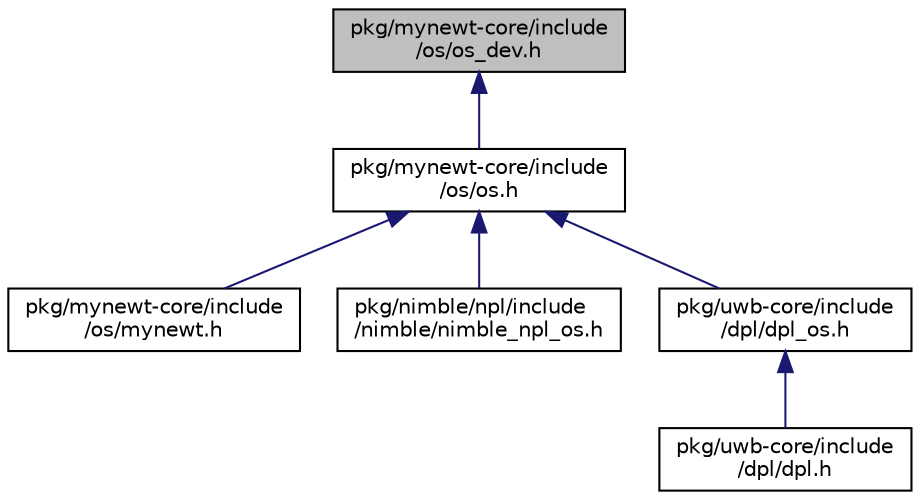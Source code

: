 digraph "pkg/mynewt-core/include/os/os_dev.h"
{
 // LATEX_PDF_SIZE
  edge [fontname="Helvetica",fontsize="10",labelfontname="Helvetica",labelfontsize="10"];
  node [fontname="Helvetica",fontsize="10",shape=record];
  Node1 [label="pkg/mynewt-core/include\l/os/os_dev.h",height=0.2,width=0.4,color="black", fillcolor="grey75", style="filled", fontcolor="black",tooltip="Abstraction layer for RIOT adaption."];
  Node1 -> Node2 [dir="back",color="midnightblue",fontsize="10",style="solid",fontname="Helvetica"];
  Node2 [label="pkg/mynewt-core/include\l/os/os.h",height=0.2,width=0.4,color="black", fillcolor="white", style="filled",URL="$os_8h.html",tooltip="Apache Mynewt Copyright 2015-2021 The Apache Software Foundation."];
  Node2 -> Node3 [dir="back",color="midnightblue",fontsize="10",style="solid",fontname="Helvetica"];
  Node3 [label="pkg/mynewt-core/include\l/os/mynewt.h",height=0.2,width=0.4,color="black", fillcolor="white", style="filled",URL="$mynewt_8h.html",tooltip="mynewt-core header"];
  Node2 -> Node4 [dir="back",color="midnightblue",fontsize="10",style="solid",fontname="Helvetica"];
  Node4 [label="pkg/nimble/npl/include\l/nimble/nimble_npl_os.h",height=0.2,width=0.4,color="black", fillcolor="white", style="filled",URL="$nimble__npl__os_8h.html",tooltip="Mynewt-Nimble Porting layer wrappers."];
  Node2 -> Node5 [dir="back",color="midnightblue",fontsize="10",style="solid",fontname="Helvetica"];
  Node5 [label="pkg/uwb-core/include\l/dpl/dpl_os.h",height=0.2,width=0.4,color="black", fillcolor="white", style="filled",URL="$dpl__os_8h.html",tooltip="uwb-core DPL (Decawave Porting Layer) os abstraction layer"];
  Node5 -> Node6 [dir="back",color="midnightblue",fontsize="10",style="solid",fontname="Helvetica"];
  Node6 [label="pkg/uwb-core/include\l/dpl/dpl.h",height=0.2,width=0.4,color="black", fillcolor="white", style="filled",URL="$dpl_8h.html",tooltip="Abstraction layer for RIOT adaption."];
}
